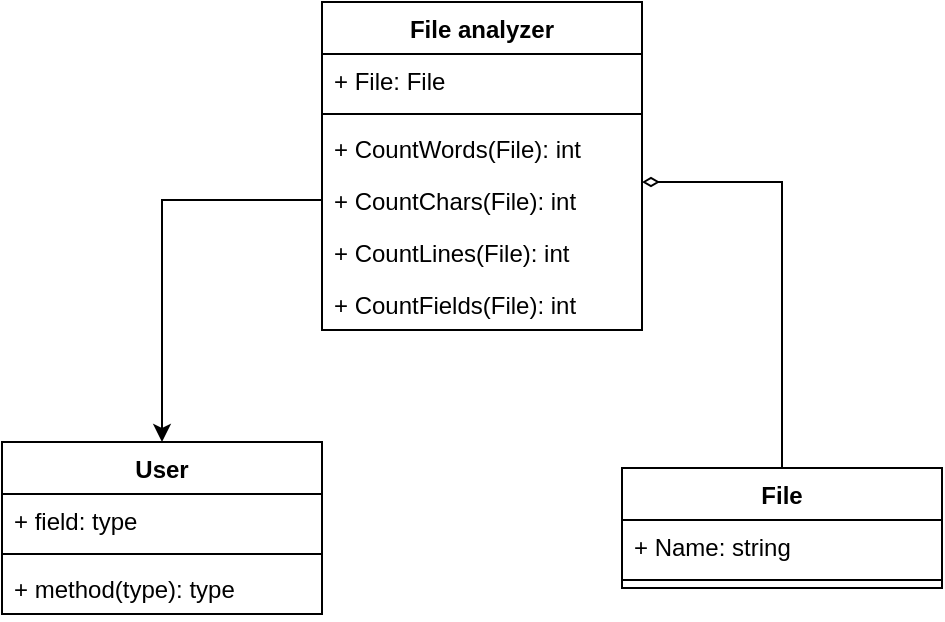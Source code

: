 <mxfile version="26.0.4">
  <diagram name="Page-1" id="3WKgwMLrNA27bfUDLqea">
    <mxGraphModel dx="794" dy="525" grid="1" gridSize="10" guides="1" tooltips="1" connect="1" arrows="1" fold="1" page="1" pageScale="1" pageWidth="850" pageHeight="1100" math="0" shadow="0">
      <root>
        <mxCell id="0" />
        <mxCell id="1" parent="0" />
        <mxCell id="ZD8UBPuL2eaADae_nf23-1" value="User" style="swimlane;fontStyle=1;align=center;verticalAlign=top;childLayout=stackLayout;horizontal=1;startSize=26;horizontalStack=0;resizeParent=1;resizeParentMax=0;resizeLast=0;collapsible=1;marginBottom=0;whiteSpace=wrap;html=1;" vertex="1" parent="1">
          <mxGeometry x="50" y="280" width="160" height="86" as="geometry" />
        </mxCell>
        <mxCell id="ZD8UBPuL2eaADae_nf23-2" value="+ field: type" style="text;strokeColor=none;fillColor=none;align=left;verticalAlign=top;spacingLeft=4;spacingRight=4;overflow=hidden;rotatable=0;points=[[0,0.5],[1,0.5]];portConstraint=eastwest;whiteSpace=wrap;html=1;" vertex="1" parent="ZD8UBPuL2eaADae_nf23-1">
          <mxGeometry y="26" width="160" height="26" as="geometry" />
        </mxCell>
        <mxCell id="ZD8UBPuL2eaADae_nf23-3" value="" style="line;strokeWidth=1;fillColor=none;align=left;verticalAlign=middle;spacingTop=-1;spacingLeft=3;spacingRight=3;rotatable=0;labelPosition=right;points=[];portConstraint=eastwest;strokeColor=inherit;" vertex="1" parent="ZD8UBPuL2eaADae_nf23-1">
          <mxGeometry y="52" width="160" height="8" as="geometry" />
        </mxCell>
        <mxCell id="ZD8UBPuL2eaADae_nf23-4" value="+ method(type): type" style="text;strokeColor=none;fillColor=none;align=left;verticalAlign=top;spacingLeft=4;spacingRight=4;overflow=hidden;rotatable=0;points=[[0,0.5],[1,0.5]];portConstraint=eastwest;whiteSpace=wrap;html=1;" vertex="1" parent="ZD8UBPuL2eaADae_nf23-1">
          <mxGeometry y="60" width="160" height="26" as="geometry" />
        </mxCell>
        <mxCell id="ZD8UBPuL2eaADae_nf23-5" value="File analyzer" style="swimlane;fontStyle=1;align=center;verticalAlign=top;childLayout=stackLayout;horizontal=1;startSize=26;horizontalStack=0;resizeParent=1;resizeParentMax=0;resizeLast=0;collapsible=1;marginBottom=0;whiteSpace=wrap;html=1;" vertex="1" parent="1">
          <mxGeometry x="210" y="60" width="160" height="164" as="geometry" />
        </mxCell>
        <mxCell id="ZD8UBPuL2eaADae_nf23-6" value="+ File: File" style="text;strokeColor=none;fillColor=none;align=left;verticalAlign=top;spacingLeft=4;spacingRight=4;overflow=hidden;rotatable=0;points=[[0,0.5],[1,0.5]];portConstraint=eastwest;whiteSpace=wrap;html=1;" vertex="1" parent="ZD8UBPuL2eaADae_nf23-5">
          <mxGeometry y="26" width="160" height="26" as="geometry" />
        </mxCell>
        <mxCell id="ZD8UBPuL2eaADae_nf23-7" value="" style="line;strokeWidth=1;fillColor=none;align=left;verticalAlign=middle;spacingTop=-1;spacingLeft=3;spacingRight=3;rotatable=0;labelPosition=right;points=[];portConstraint=eastwest;strokeColor=inherit;" vertex="1" parent="ZD8UBPuL2eaADae_nf23-5">
          <mxGeometry y="52" width="160" height="8" as="geometry" />
        </mxCell>
        <mxCell id="ZD8UBPuL2eaADae_nf23-8" value="+ CountWords(File): int" style="text;strokeColor=none;fillColor=none;align=left;verticalAlign=top;spacingLeft=4;spacingRight=4;overflow=hidden;rotatable=0;points=[[0,0.5],[1,0.5]];portConstraint=eastwest;whiteSpace=wrap;html=1;" vertex="1" parent="ZD8UBPuL2eaADae_nf23-5">
          <mxGeometry y="60" width="160" height="26" as="geometry" />
        </mxCell>
        <mxCell id="ZD8UBPuL2eaADae_nf23-13" value="+ CountChars(File): int" style="text;strokeColor=none;fillColor=none;align=left;verticalAlign=top;spacingLeft=4;spacingRight=4;overflow=hidden;rotatable=0;points=[[0,0.5],[1,0.5]];portConstraint=eastwest;whiteSpace=wrap;html=1;" vertex="1" parent="ZD8UBPuL2eaADae_nf23-5">
          <mxGeometry y="86" width="160" height="26" as="geometry" />
        </mxCell>
        <mxCell id="ZD8UBPuL2eaADae_nf23-17" value="+ CountLines(File): int" style="text;strokeColor=none;fillColor=none;align=left;verticalAlign=top;spacingLeft=4;spacingRight=4;overflow=hidden;rotatable=0;points=[[0,0.5],[1,0.5]];portConstraint=eastwest;whiteSpace=wrap;html=1;" vertex="1" parent="ZD8UBPuL2eaADae_nf23-5">
          <mxGeometry y="112" width="160" height="26" as="geometry" />
        </mxCell>
        <mxCell id="ZD8UBPuL2eaADae_nf23-15" value="+ CountFields(File): int" style="text;strokeColor=none;fillColor=none;align=left;verticalAlign=top;spacingLeft=4;spacingRight=4;overflow=hidden;rotatable=0;points=[[0,0.5],[1,0.5]];portConstraint=eastwest;whiteSpace=wrap;html=1;" vertex="1" parent="ZD8UBPuL2eaADae_nf23-5">
          <mxGeometry y="138" width="160" height="26" as="geometry" />
        </mxCell>
        <mxCell id="ZD8UBPuL2eaADae_nf23-9" value="File" style="swimlane;fontStyle=1;align=center;verticalAlign=top;childLayout=stackLayout;horizontal=1;startSize=26;horizontalStack=0;resizeParent=1;resizeParentMax=0;resizeLast=0;collapsible=1;marginBottom=0;whiteSpace=wrap;html=1;" vertex="1" parent="1">
          <mxGeometry x="360" y="293" width="160" height="60" as="geometry" />
        </mxCell>
        <mxCell id="ZD8UBPuL2eaADae_nf23-10" value="+ Name: string" style="text;strokeColor=none;fillColor=none;align=left;verticalAlign=top;spacingLeft=4;spacingRight=4;overflow=hidden;rotatable=0;points=[[0,0.5],[1,0.5]];portConstraint=eastwest;whiteSpace=wrap;html=1;" vertex="1" parent="ZD8UBPuL2eaADae_nf23-9">
          <mxGeometry y="26" width="160" height="26" as="geometry" />
        </mxCell>
        <mxCell id="ZD8UBPuL2eaADae_nf23-11" value="" style="line;strokeWidth=1;fillColor=none;align=left;verticalAlign=middle;spacingTop=-1;spacingLeft=3;spacingRight=3;rotatable=0;labelPosition=right;points=[];portConstraint=eastwest;strokeColor=inherit;" vertex="1" parent="ZD8UBPuL2eaADae_nf23-9">
          <mxGeometry y="52" width="160" height="8" as="geometry" />
        </mxCell>
        <mxCell id="ZD8UBPuL2eaADae_nf23-18" style="edgeStyle=orthogonalEdgeStyle;rounded=0;orthogonalLoop=1;jettySize=auto;html=1;entryX=0.5;entryY=0;entryDx=0;entryDy=0;" edge="1" parent="1" source="ZD8UBPuL2eaADae_nf23-13" target="ZD8UBPuL2eaADae_nf23-1">
          <mxGeometry relative="1" as="geometry" />
        </mxCell>
        <mxCell id="ZD8UBPuL2eaADae_nf23-19" style="edgeStyle=orthogonalEdgeStyle;rounded=0;orthogonalLoop=1;jettySize=auto;html=1;entryX=1;entryY=0.154;entryDx=0;entryDy=0;entryPerimeter=0;endArrow=diamondThin;endFill=0;" edge="1" parent="1" source="ZD8UBPuL2eaADae_nf23-9" target="ZD8UBPuL2eaADae_nf23-13">
          <mxGeometry relative="1" as="geometry" />
        </mxCell>
      </root>
    </mxGraphModel>
  </diagram>
</mxfile>
